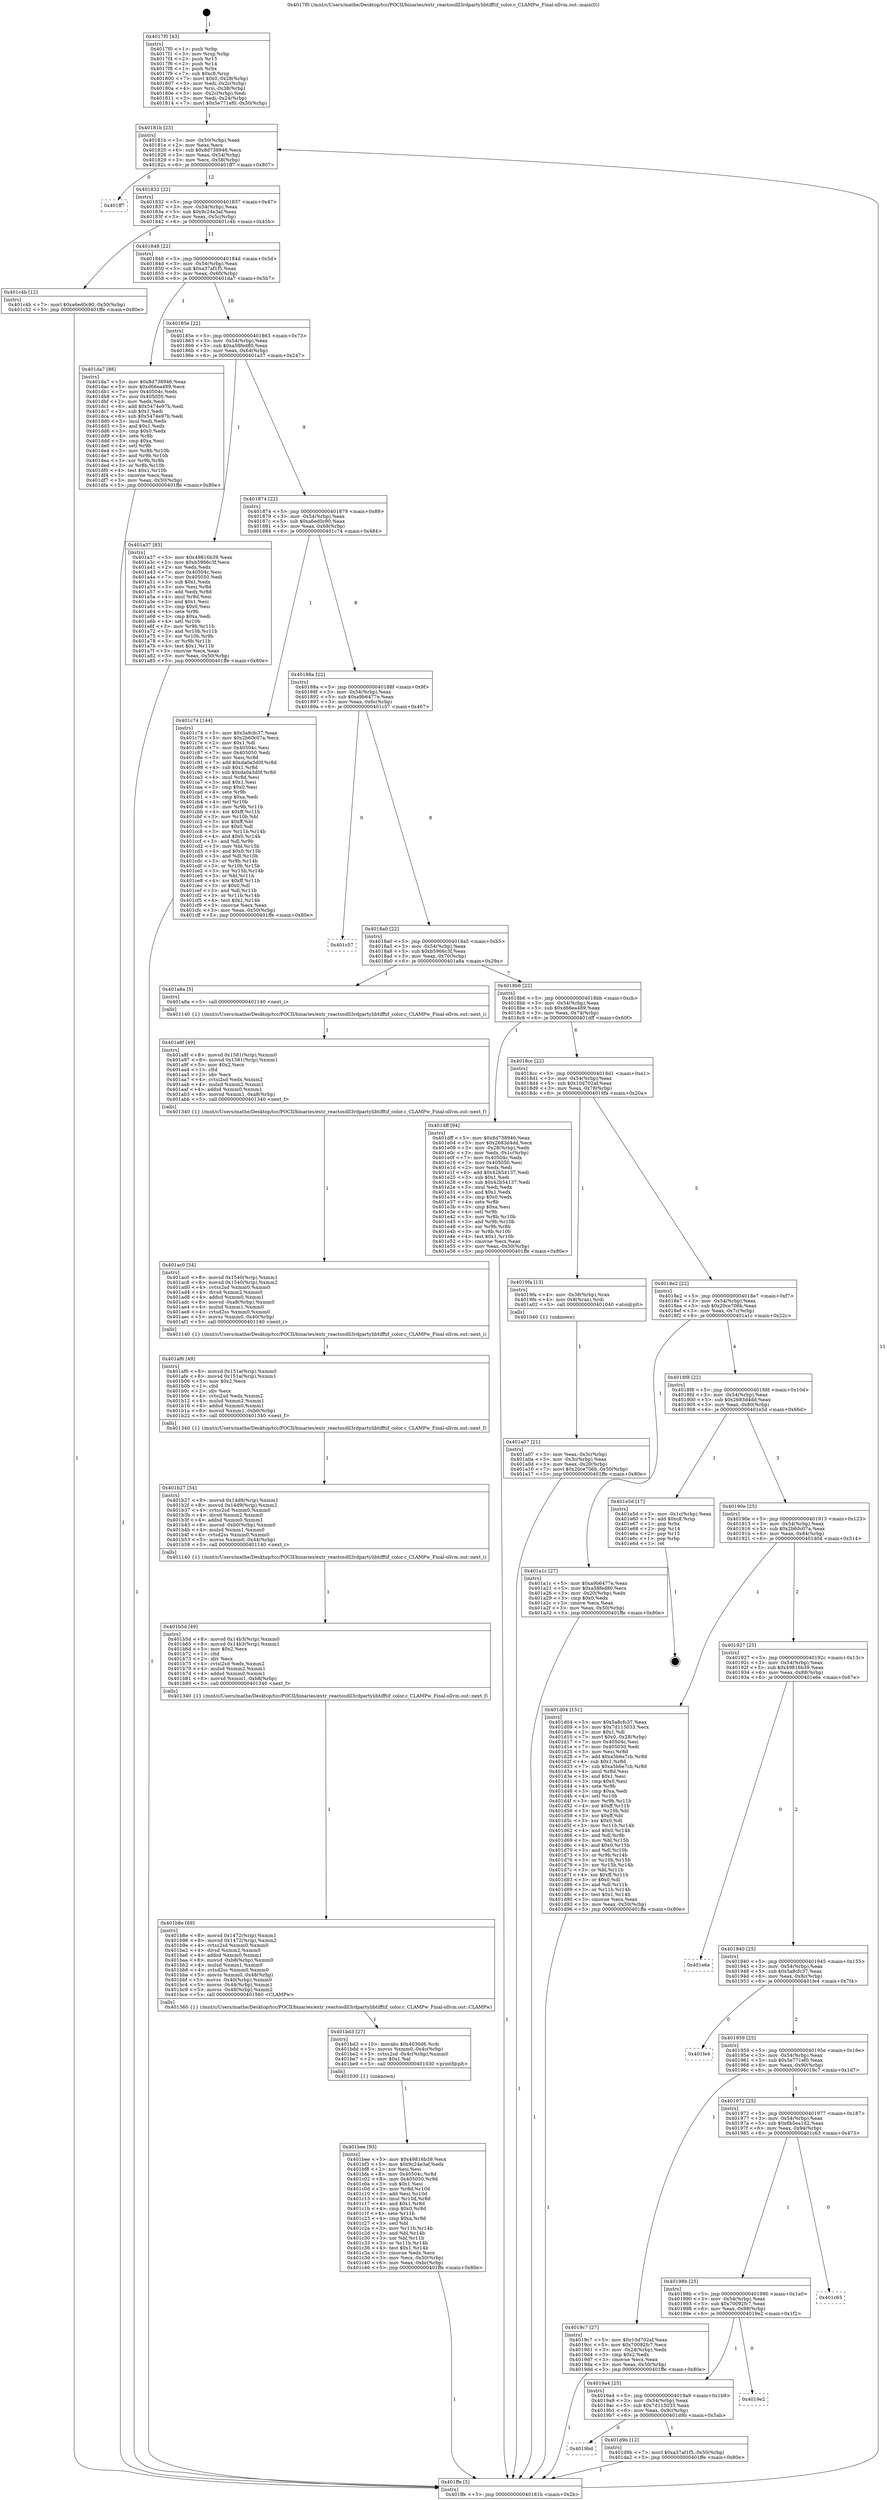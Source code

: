 digraph "0x4017f0" {
  label = "0x4017f0 (/mnt/c/Users/mathe/Desktop/tcc/POCII/binaries/extr_reactosdll3rdpartylibtifftif_color.c_CLAMPw_Final-ollvm.out::main(0))"
  labelloc = "t"
  node[shape=record]

  Entry [label="",width=0.3,height=0.3,shape=circle,fillcolor=black,style=filled]
  "0x40181b" [label="{
     0x40181b [23]\l
     | [instrs]\l
     &nbsp;&nbsp;0x40181b \<+3\>: mov -0x50(%rbp),%eax\l
     &nbsp;&nbsp;0x40181e \<+2\>: mov %eax,%ecx\l
     &nbsp;&nbsp;0x401820 \<+6\>: sub $0x8d738946,%ecx\l
     &nbsp;&nbsp;0x401826 \<+3\>: mov %eax,-0x54(%rbp)\l
     &nbsp;&nbsp;0x401829 \<+3\>: mov %ecx,-0x58(%rbp)\l
     &nbsp;&nbsp;0x40182c \<+6\>: je 0000000000401ff7 \<main+0x807\>\l
  }"]
  "0x401ff7" [label="{
     0x401ff7\l
  }", style=dashed]
  "0x401832" [label="{
     0x401832 [22]\l
     | [instrs]\l
     &nbsp;&nbsp;0x401832 \<+5\>: jmp 0000000000401837 \<main+0x47\>\l
     &nbsp;&nbsp;0x401837 \<+3\>: mov -0x54(%rbp),%eax\l
     &nbsp;&nbsp;0x40183a \<+5\>: sub $0x9c24e3af,%eax\l
     &nbsp;&nbsp;0x40183f \<+3\>: mov %eax,-0x5c(%rbp)\l
     &nbsp;&nbsp;0x401842 \<+6\>: je 0000000000401c4b \<main+0x45b\>\l
  }"]
  Exit [label="",width=0.3,height=0.3,shape=circle,fillcolor=black,style=filled,peripheries=2]
  "0x401c4b" [label="{
     0x401c4b [12]\l
     | [instrs]\l
     &nbsp;&nbsp;0x401c4b \<+7\>: movl $0xa6ed0c90,-0x50(%rbp)\l
     &nbsp;&nbsp;0x401c52 \<+5\>: jmp 0000000000401ffe \<main+0x80e\>\l
  }"]
  "0x401848" [label="{
     0x401848 [22]\l
     | [instrs]\l
     &nbsp;&nbsp;0x401848 \<+5\>: jmp 000000000040184d \<main+0x5d\>\l
     &nbsp;&nbsp;0x40184d \<+3\>: mov -0x54(%rbp),%eax\l
     &nbsp;&nbsp;0x401850 \<+5\>: sub $0xa37af1f5,%eax\l
     &nbsp;&nbsp;0x401855 \<+3\>: mov %eax,-0x60(%rbp)\l
     &nbsp;&nbsp;0x401858 \<+6\>: je 0000000000401da7 \<main+0x5b7\>\l
  }"]
  "0x4019bd" [label="{
     0x4019bd\l
  }", style=dashed]
  "0x401da7" [label="{
     0x401da7 [88]\l
     | [instrs]\l
     &nbsp;&nbsp;0x401da7 \<+5\>: mov $0x8d738946,%eax\l
     &nbsp;&nbsp;0x401dac \<+5\>: mov $0xd66ea489,%ecx\l
     &nbsp;&nbsp;0x401db1 \<+7\>: mov 0x40504c,%edx\l
     &nbsp;&nbsp;0x401db8 \<+7\>: mov 0x405050,%esi\l
     &nbsp;&nbsp;0x401dbf \<+2\>: mov %edx,%edi\l
     &nbsp;&nbsp;0x401dc1 \<+6\>: add $0x5474e97b,%edi\l
     &nbsp;&nbsp;0x401dc7 \<+3\>: sub $0x1,%edi\l
     &nbsp;&nbsp;0x401dca \<+6\>: sub $0x5474e97b,%edi\l
     &nbsp;&nbsp;0x401dd0 \<+3\>: imul %edi,%edx\l
     &nbsp;&nbsp;0x401dd3 \<+3\>: and $0x1,%edx\l
     &nbsp;&nbsp;0x401dd6 \<+3\>: cmp $0x0,%edx\l
     &nbsp;&nbsp;0x401dd9 \<+4\>: sete %r8b\l
     &nbsp;&nbsp;0x401ddd \<+3\>: cmp $0xa,%esi\l
     &nbsp;&nbsp;0x401de0 \<+4\>: setl %r9b\l
     &nbsp;&nbsp;0x401de4 \<+3\>: mov %r8b,%r10b\l
     &nbsp;&nbsp;0x401de7 \<+3\>: and %r9b,%r10b\l
     &nbsp;&nbsp;0x401dea \<+3\>: xor %r9b,%r8b\l
     &nbsp;&nbsp;0x401ded \<+3\>: or %r8b,%r10b\l
     &nbsp;&nbsp;0x401df0 \<+4\>: test $0x1,%r10b\l
     &nbsp;&nbsp;0x401df4 \<+3\>: cmovne %ecx,%eax\l
     &nbsp;&nbsp;0x401df7 \<+3\>: mov %eax,-0x50(%rbp)\l
     &nbsp;&nbsp;0x401dfa \<+5\>: jmp 0000000000401ffe \<main+0x80e\>\l
  }"]
  "0x40185e" [label="{
     0x40185e [22]\l
     | [instrs]\l
     &nbsp;&nbsp;0x40185e \<+5\>: jmp 0000000000401863 \<main+0x73\>\l
     &nbsp;&nbsp;0x401863 \<+3\>: mov -0x54(%rbp),%eax\l
     &nbsp;&nbsp;0x401866 \<+5\>: sub $0xa58fed80,%eax\l
     &nbsp;&nbsp;0x40186b \<+3\>: mov %eax,-0x64(%rbp)\l
     &nbsp;&nbsp;0x40186e \<+6\>: je 0000000000401a37 \<main+0x247\>\l
  }"]
  "0x401d9b" [label="{
     0x401d9b [12]\l
     | [instrs]\l
     &nbsp;&nbsp;0x401d9b \<+7\>: movl $0xa37af1f5,-0x50(%rbp)\l
     &nbsp;&nbsp;0x401da2 \<+5\>: jmp 0000000000401ffe \<main+0x80e\>\l
  }"]
  "0x401a37" [label="{
     0x401a37 [83]\l
     | [instrs]\l
     &nbsp;&nbsp;0x401a37 \<+5\>: mov $0x49816b39,%eax\l
     &nbsp;&nbsp;0x401a3c \<+5\>: mov $0xb5966c3f,%ecx\l
     &nbsp;&nbsp;0x401a41 \<+2\>: xor %edx,%edx\l
     &nbsp;&nbsp;0x401a43 \<+7\>: mov 0x40504c,%esi\l
     &nbsp;&nbsp;0x401a4a \<+7\>: mov 0x405050,%edi\l
     &nbsp;&nbsp;0x401a51 \<+3\>: sub $0x1,%edx\l
     &nbsp;&nbsp;0x401a54 \<+3\>: mov %esi,%r8d\l
     &nbsp;&nbsp;0x401a57 \<+3\>: add %edx,%r8d\l
     &nbsp;&nbsp;0x401a5a \<+4\>: imul %r8d,%esi\l
     &nbsp;&nbsp;0x401a5e \<+3\>: and $0x1,%esi\l
     &nbsp;&nbsp;0x401a61 \<+3\>: cmp $0x0,%esi\l
     &nbsp;&nbsp;0x401a64 \<+4\>: sete %r9b\l
     &nbsp;&nbsp;0x401a68 \<+3\>: cmp $0xa,%edi\l
     &nbsp;&nbsp;0x401a6b \<+4\>: setl %r10b\l
     &nbsp;&nbsp;0x401a6f \<+3\>: mov %r9b,%r11b\l
     &nbsp;&nbsp;0x401a72 \<+3\>: and %r10b,%r11b\l
     &nbsp;&nbsp;0x401a75 \<+3\>: xor %r10b,%r9b\l
     &nbsp;&nbsp;0x401a78 \<+3\>: or %r9b,%r11b\l
     &nbsp;&nbsp;0x401a7b \<+4\>: test $0x1,%r11b\l
     &nbsp;&nbsp;0x401a7f \<+3\>: cmovne %ecx,%eax\l
     &nbsp;&nbsp;0x401a82 \<+3\>: mov %eax,-0x50(%rbp)\l
     &nbsp;&nbsp;0x401a85 \<+5\>: jmp 0000000000401ffe \<main+0x80e\>\l
  }"]
  "0x401874" [label="{
     0x401874 [22]\l
     | [instrs]\l
     &nbsp;&nbsp;0x401874 \<+5\>: jmp 0000000000401879 \<main+0x89\>\l
     &nbsp;&nbsp;0x401879 \<+3\>: mov -0x54(%rbp),%eax\l
     &nbsp;&nbsp;0x40187c \<+5\>: sub $0xa6ed0c90,%eax\l
     &nbsp;&nbsp;0x401881 \<+3\>: mov %eax,-0x68(%rbp)\l
     &nbsp;&nbsp;0x401884 \<+6\>: je 0000000000401c74 \<main+0x484\>\l
  }"]
  "0x4019a4" [label="{
     0x4019a4 [25]\l
     | [instrs]\l
     &nbsp;&nbsp;0x4019a4 \<+5\>: jmp 00000000004019a9 \<main+0x1b9\>\l
     &nbsp;&nbsp;0x4019a9 \<+3\>: mov -0x54(%rbp),%eax\l
     &nbsp;&nbsp;0x4019ac \<+5\>: sub $0x7d115033,%eax\l
     &nbsp;&nbsp;0x4019b1 \<+6\>: mov %eax,-0x9c(%rbp)\l
     &nbsp;&nbsp;0x4019b7 \<+6\>: je 0000000000401d9b \<main+0x5ab\>\l
  }"]
  "0x401c74" [label="{
     0x401c74 [144]\l
     | [instrs]\l
     &nbsp;&nbsp;0x401c74 \<+5\>: mov $0x5a8cfc37,%eax\l
     &nbsp;&nbsp;0x401c79 \<+5\>: mov $0x2b60c07a,%ecx\l
     &nbsp;&nbsp;0x401c7e \<+2\>: mov $0x1,%dl\l
     &nbsp;&nbsp;0x401c80 \<+7\>: mov 0x40504c,%esi\l
     &nbsp;&nbsp;0x401c87 \<+7\>: mov 0x405050,%edi\l
     &nbsp;&nbsp;0x401c8e \<+3\>: mov %esi,%r8d\l
     &nbsp;&nbsp;0x401c91 \<+7\>: add $0xda0a3d0f,%r8d\l
     &nbsp;&nbsp;0x401c98 \<+4\>: sub $0x1,%r8d\l
     &nbsp;&nbsp;0x401c9c \<+7\>: sub $0xda0a3d0f,%r8d\l
     &nbsp;&nbsp;0x401ca3 \<+4\>: imul %r8d,%esi\l
     &nbsp;&nbsp;0x401ca7 \<+3\>: and $0x1,%esi\l
     &nbsp;&nbsp;0x401caa \<+3\>: cmp $0x0,%esi\l
     &nbsp;&nbsp;0x401cad \<+4\>: sete %r9b\l
     &nbsp;&nbsp;0x401cb1 \<+3\>: cmp $0xa,%edi\l
     &nbsp;&nbsp;0x401cb4 \<+4\>: setl %r10b\l
     &nbsp;&nbsp;0x401cb8 \<+3\>: mov %r9b,%r11b\l
     &nbsp;&nbsp;0x401cbb \<+4\>: xor $0xff,%r11b\l
     &nbsp;&nbsp;0x401cbf \<+3\>: mov %r10b,%bl\l
     &nbsp;&nbsp;0x401cc2 \<+3\>: xor $0xff,%bl\l
     &nbsp;&nbsp;0x401cc5 \<+3\>: xor $0x0,%dl\l
     &nbsp;&nbsp;0x401cc8 \<+3\>: mov %r11b,%r14b\l
     &nbsp;&nbsp;0x401ccb \<+4\>: and $0x0,%r14b\l
     &nbsp;&nbsp;0x401ccf \<+3\>: and %dl,%r9b\l
     &nbsp;&nbsp;0x401cd2 \<+3\>: mov %bl,%r15b\l
     &nbsp;&nbsp;0x401cd5 \<+4\>: and $0x0,%r15b\l
     &nbsp;&nbsp;0x401cd9 \<+3\>: and %dl,%r10b\l
     &nbsp;&nbsp;0x401cdc \<+3\>: or %r9b,%r14b\l
     &nbsp;&nbsp;0x401cdf \<+3\>: or %r10b,%r15b\l
     &nbsp;&nbsp;0x401ce2 \<+3\>: xor %r15b,%r14b\l
     &nbsp;&nbsp;0x401ce5 \<+3\>: or %bl,%r11b\l
     &nbsp;&nbsp;0x401ce8 \<+4\>: xor $0xff,%r11b\l
     &nbsp;&nbsp;0x401cec \<+3\>: or $0x0,%dl\l
     &nbsp;&nbsp;0x401cef \<+3\>: and %dl,%r11b\l
     &nbsp;&nbsp;0x401cf2 \<+3\>: or %r11b,%r14b\l
     &nbsp;&nbsp;0x401cf5 \<+4\>: test $0x1,%r14b\l
     &nbsp;&nbsp;0x401cf9 \<+3\>: cmovne %ecx,%eax\l
     &nbsp;&nbsp;0x401cfc \<+3\>: mov %eax,-0x50(%rbp)\l
     &nbsp;&nbsp;0x401cff \<+5\>: jmp 0000000000401ffe \<main+0x80e\>\l
  }"]
  "0x40188a" [label="{
     0x40188a [22]\l
     | [instrs]\l
     &nbsp;&nbsp;0x40188a \<+5\>: jmp 000000000040188f \<main+0x9f\>\l
     &nbsp;&nbsp;0x40188f \<+3\>: mov -0x54(%rbp),%eax\l
     &nbsp;&nbsp;0x401892 \<+5\>: sub $0xa9b6477e,%eax\l
     &nbsp;&nbsp;0x401897 \<+3\>: mov %eax,-0x6c(%rbp)\l
     &nbsp;&nbsp;0x40189a \<+6\>: je 0000000000401c57 \<main+0x467\>\l
  }"]
  "0x4019e2" [label="{
     0x4019e2\l
  }", style=dashed]
  "0x401c57" [label="{
     0x401c57\l
  }", style=dashed]
  "0x4018a0" [label="{
     0x4018a0 [22]\l
     | [instrs]\l
     &nbsp;&nbsp;0x4018a0 \<+5\>: jmp 00000000004018a5 \<main+0xb5\>\l
     &nbsp;&nbsp;0x4018a5 \<+3\>: mov -0x54(%rbp),%eax\l
     &nbsp;&nbsp;0x4018a8 \<+5\>: sub $0xb5966c3f,%eax\l
     &nbsp;&nbsp;0x4018ad \<+3\>: mov %eax,-0x70(%rbp)\l
     &nbsp;&nbsp;0x4018b0 \<+6\>: je 0000000000401a8a \<main+0x29a\>\l
  }"]
  "0x40198b" [label="{
     0x40198b [25]\l
     | [instrs]\l
     &nbsp;&nbsp;0x40198b \<+5\>: jmp 0000000000401990 \<main+0x1a0\>\l
     &nbsp;&nbsp;0x401990 \<+3\>: mov -0x54(%rbp),%eax\l
     &nbsp;&nbsp;0x401993 \<+5\>: sub $0x70092fc7,%eax\l
     &nbsp;&nbsp;0x401998 \<+6\>: mov %eax,-0x98(%rbp)\l
     &nbsp;&nbsp;0x40199e \<+6\>: je 00000000004019e2 \<main+0x1f2\>\l
  }"]
  "0x401a8a" [label="{
     0x401a8a [5]\l
     | [instrs]\l
     &nbsp;&nbsp;0x401a8a \<+5\>: call 0000000000401140 \<next_i\>\l
     | [calls]\l
     &nbsp;&nbsp;0x401140 \{1\} (/mnt/c/Users/mathe/Desktop/tcc/POCII/binaries/extr_reactosdll3rdpartylibtifftif_color.c_CLAMPw_Final-ollvm.out::next_i)\l
  }"]
  "0x4018b6" [label="{
     0x4018b6 [22]\l
     | [instrs]\l
     &nbsp;&nbsp;0x4018b6 \<+5\>: jmp 00000000004018bb \<main+0xcb\>\l
     &nbsp;&nbsp;0x4018bb \<+3\>: mov -0x54(%rbp),%eax\l
     &nbsp;&nbsp;0x4018be \<+5\>: sub $0xd66ea489,%eax\l
     &nbsp;&nbsp;0x4018c3 \<+3\>: mov %eax,-0x74(%rbp)\l
     &nbsp;&nbsp;0x4018c6 \<+6\>: je 0000000000401dff \<main+0x60f\>\l
  }"]
  "0x401c63" [label="{
     0x401c63\l
  }", style=dashed]
  "0x401dff" [label="{
     0x401dff [94]\l
     | [instrs]\l
     &nbsp;&nbsp;0x401dff \<+5\>: mov $0x8d738946,%eax\l
     &nbsp;&nbsp;0x401e04 \<+5\>: mov $0x2683d4dd,%ecx\l
     &nbsp;&nbsp;0x401e09 \<+3\>: mov -0x28(%rbp),%edx\l
     &nbsp;&nbsp;0x401e0c \<+3\>: mov %edx,-0x1c(%rbp)\l
     &nbsp;&nbsp;0x401e0f \<+7\>: mov 0x40504c,%edx\l
     &nbsp;&nbsp;0x401e16 \<+7\>: mov 0x405050,%esi\l
     &nbsp;&nbsp;0x401e1d \<+2\>: mov %edx,%edi\l
     &nbsp;&nbsp;0x401e1f \<+6\>: add $0x42b54137,%edi\l
     &nbsp;&nbsp;0x401e25 \<+3\>: sub $0x1,%edi\l
     &nbsp;&nbsp;0x401e28 \<+6\>: sub $0x42b54137,%edi\l
     &nbsp;&nbsp;0x401e2e \<+3\>: imul %edi,%edx\l
     &nbsp;&nbsp;0x401e31 \<+3\>: and $0x1,%edx\l
     &nbsp;&nbsp;0x401e34 \<+3\>: cmp $0x0,%edx\l
     &nbsp;&nbsp;0x401e37 \<+4\>: sete %r8b\l
     &nbsp;&nbsp;0x401e3b \<+3\>: cmp $0xa,%esi\l
     &nbsp;&nbsp;0x401e3e \<+4\>: setl %r9b\l
     &nbsp;&nbsp;0x401e42 \<+3\>: mov %r8b,%r10b\l
     &nbsp;&nbsp;0x401e45 \<+3\>: and %r9b,%r10b\l
     &nbsp;&nbsp;0x401e48 \<+3\>: xor %r9b,%r8b\l
     &nbsp;&nbsp;0x401e4b \<+3\>: or %r8b,%r10b\l
     &nbsp;&nbsp;0x401e4e \<+4\>: test $0x1,%r10b\l
     &nbsp;&nbsp;0x401e52 \<+3\>: cmovne %ecx,%eax\l
     &nbsp;&nbsp;0x401e55 \<+3\>: mov %eax,-0x50(%rbp)\l
     &nbsp;&nbsp;0x401e58 \<+5\>: jmp 0000000000401ffe \<main+0x80e\>\l
  }"]
  "0x4018cc" [label="{
     0x4018cc [22]\l
     | [instrs]\l
     &nbsp;&nbsp;0x4018cc \<+5\>: jmp 00000000004018d1 \<main+0xe1\>\l
     &nbsp;&nbsp;0x4018d1 \<+3\>: mov -0x54(%rbp),%eax\l
     &nbsp;&nbsp;0x4018d4 \<+5\>: sub $0x10d702af,%eax\l
     &nbsp;&nbsp;0x4018d9 \<+3\>: mov %eax,-0x78(%rbp)\l
     &nbsp;&nbsp;0x4018dc \<+6\>: je 00000000004019fa \<main+0x20a\>\l
  }"]
  "0x401bee" [label="{
     0x401bee [93]\l
     | [instrs]\l
     &nbsp;&nbsp;0x401bee \<+5\>: mov $0x49816b39,%ecx\l
     &nbsp;&nbsp;0x401bf3 \<+5\>: mov $0x9c24e3af,%edx\l
     &nbsp;&nbsp;0x401bf8 \<+2\>: xor %esi,%esi\l
     &nbsp;&nbsp;0x401bfa \<+8\>: mov 0x40504c,%r8d\l
     &nbsp;&nbsp;0x401c02 \<+8\>: mov 0x405050,%r9d\l
     &nbsp;&nbsp;0x401c0a \<+3\>: sub $0x1,%esi\l
     &nbsp;&nbsp;0x401c0d \<+3\>: mov %r8d,%r10d\l
     &nbsp;&nbsp;0x401c10 \<+3\>: add %esi,%r10d\l
     &nbsp;&nbsp;0x401c13 \<+4\>: imul %r10d,%r8d\l
     &nbsp;&nbsp;0x401c17 \<+4\>: and $0x1,%r8d\l
     &nbsp;&nbsp;0x401c1b \<+4\>: cmp $0x0,%r8d\l
     &nbsp;&nbsp;0x401c1f \<+4\>: sete %r11b\l
     &nbsp;&nbsp;0x401c23 \<+4\>: cmp $0xa,%r9d\l
     &nbsp;&nbsp;0x401c27 \<+3\>: setl %bl\l
     &nbsp;&nbsp;0x401c2a \<+3\>: mov %r11b,%r14b\l
     &nbsp;&nbsp;0x401c2d \<+3\>: and %bl,%r14b\l
     &nbsp;&nbsp;0x401c30 \<+3\>: xor %bl,%r11b\l
     &nbsp;&nbsp;0x401c33 \<+3\>: or %r11b,%r14b\l
     &nbsp;&nbsp;0x401c36 \<+4\>: test $0x1,%r14b\l
     &nbsp;&nbsp;0x401c3a \<+3\>: cmovne %edx,%ecx\l
     &nbsp;&nbsp;0x401c3d \<+3\>: mov %ecx,-0x50(%rbp)\l
     &nbsp;&nbsp;0x401c40 \<+6\>: mov %eax,-0xbc(%rbp)\l
     &nbsp;&nbsp;0x401c46 \<+5\>: jmp 0000000000401ffe \<main+0x80e\>\l
  }"]
  "0x4019fa" [label="{
     0x4019fa [13]\l
     | [instrs]\l
     &nbsp;&nbsp;0x4019fa \<+4\>: mov -0x38(%rbp),%rax\l
     &nbsp;&nbsp;0x4019fe \<+4\>: mov 0x8(%rax),%rdi\l
     &nbsp;&nbsp;0x401a02 \<+5\>: call 0000000000401040 \<atoi@plt\>\l
     | [calls]\l
     &nbsp;&nbsp;0x401040 \{1\} (unknown)\l
  }"]
  "0x4018e2" [label="{
     0x4018e2 [22]\l
     | [instrs]\l
     &nbsp;&nbsp;0x4018e2 \<+5\>: jmp 00000000004018e7 \<main+0xf7\>\l
     &nbsp;&nbsp;0x4018e7 \<+3\>: mov -0x54(%rbp),%eax\l
     &nbsp;&nbsp;0x4018ea \<+5\>: sub $0x20ce706b,%eax\l
     &nbsp;&nbsp;0x4018ef \<+3\>: mov %eax,-0x7c(%rbp)\l
     &nbsp;&nbsp;0x4018f2 \<+6\>: je 0000000000401a1c \<main+0x22c\>\l
  }"]
  "0x401bd3" [label="{
     0x401bd3 [27]\l
     | [instrs]\l
     &nbsp;&nbsp;0x401bd3 \<+10\>: movabs $0x4030d6,%rdi\l
     &nbsp;&nbsp;0x401bdd \<+5\>: movss %xmm0,-0x4c(%rbp)\l
     &nbsp;&nbsp;0x401be2 \<+5\>: cvtss2sd -0x4c(%rbp),%xmm0\l
     &nbsp;&nbsp;0x401be7 \<+2\>: mov $0x1,%al\l
     &nbsp;&nbsp;0x401be9 \<+5\>: call 0000000000401030 \<printf@plt\>\l
     | [calls]\l
     &nbsp;&nbsp;0x401030 \{1\} (unknown)\l
  }"]
  "0x401a1c" [label="{
     0x401a1c [27]\l
     | [instrs]\l
     &nbsp;&nbsp;0x401a1c \<+5\>: mov $0xa9b6477e,%eax\l
     &nbsp;&nbsp;0x401a21 \<+5\>: mov $0xa58fed80,%ecx\l
     &nbsp;&nbsp;0x401a26 \<+3\>: mov -0x20(%rbp),%edx\l
     &nbsp;&nbsp;0x401a29 \<+3\>: cmp $0x0,%edx\l
     &nbsp;&nbsp;0x401a2c \<+3\>: cmove %ecx,%eax\l
     &nbsp;&nbsp;0x401a2f \<+3\>: mov %eax,-0x50(%rbp)\l
     &nbsp;&nbsp;0x401a32 \<+5\>: jmp 0000000000401ffe \<main+0x80e\>\l
  }"]
  "0x4018f8" [label="{
     0x4018f8 [22]\l
     | [instrs]\l
     &nbsp;&nbsp;0x4018f8 \<+5\>: jmp 00000000004018fd \<main+0x10d\>\l
     &nbsp;&nbsp;0x4018fd \<+3\>: mov -0x54(%rbp),%eax\l
     &nbsp;&nbsp;0x401900 \<+5\>: sub $0x2683d4dd,%eax\l
     &nbsp;&nbsp;0x401905 \<+3\>: mov %eax,-0x80(%rbp)\l
     &nbsp;&nbsp;0x401908 \<+6\>: je 0000000000401e5d \<main+0x66d\>\l
  }"]
  "0x401b8e" [label="{
     0x401b8e [69]\l
     | [instrs]\l
     &nbsp;&nbsp;0x401b8e \<+8\>: movsd 0x1472(%rip),%xmm1\l
     &nbsp;&nbsp;0x401b96 \<+8\>: movsd 0x1472(%rip),%xmm2\l
     &nbsp;&nbsp;0x401b9e \<+4\>: cvtss2sd %xmm0,%xmm0\l
     &nbsp;&nbsp;0x401ba2 \<+4\>: divsd %xmm2,%xmm0\l
     &nbsp;&nbsp;0x401ba6 \<+4\>: addsd %xmm0,%xmm1\l
     &nbsp;&nbsp;0x401baa \<+8\>: movsd -0xb8(%rbp),%xmm0\l
     &nbsp;&nbsp;0x401bb2 \<+4\>: mulsd %xmm1,%xmm0\l
     &nbsp;&nbsp;0x401bb6 \<+4\>: cvtsd2ss %xmm0,%xmm0\l
     &nbsp;&nbsp;0x401bba \<+5\>: movss %xmm0,-0x48(%rbp)\l
     &nbsp;&nbsp;0x401bbf \<+5\>: movss -0x40(%rbp),%xmm0\l
     &nbsp;&nbsp;0x401bc4 \<+5\>: movss -0x44(%rbp),%xmm1\l
     &nbsp;&nbsp;0x401bc9 \<+5\>: movss -0x48(%rbp),%xmm2\l
     &nbsp;&nbsp;0x401bce \<+5\>: call 0000000000401560 \<CLAMPw\>\l
     | [calls]\l
     &nbsp;&nbsp;0x401560 \{1\} (/mnt/c/Users/mathe/Desktop/tcc/POCII/binaries/extr_reactosdll3rdpartylibtifftif_color.c_CLAMPw_Final-ollvm.out::CLAMPw)\l
  }"]
  "0x401e5d" [label="{
     0x401e5d [17]\l
     | [instrs]\l
     &nbsp;&nbsp;0x401e5d \<+3\>: mov -0x1c(%rbp),%eax\l
     &nbsp;&nbsp;0x401e60 \<+7\>: add $0xc8,%rsp\l
     &nbsp;&nbsp;0x401e67 \<+1\>: pop %rbx\l
     &nbsp;&nbsp;0x401e68 \<+2\>: pop %r14\l
     &nbsp;&nbsp;0x401e6a \<+2\>: pop %r15\l
     &nbsp;&nbsp;0x401e6c \<+1\>: pop %rbp\l
     &nbsp;&nbsp;0x401e6d \<+1\>: ret\l
  }"]
  "0x40190e" [label="{
     0x40190e [25]\l
     | [instrs]\l
     &nbsp;&nbsp;0x40190e \<+5\>: jmp 0000000000401913 \<main+0x123\>\l
     &nbsp;&nbsp;0x401913 \<+3\>: mov -0x54(%rbp),%eax\l
     &nbsp;&nbsp;0x401916 \<+5\>: sub $0x2b60c07a,%eax\l
     &nbsp;&nbsp;0x40191b \<+6\>: mov %eax,-0x84(%rbp)\l
     &nbsp;&nbsp;0x401921 \<+6\>: je 0000000000401d04 \<main+0x514\>\l
  }"]
  "0x401b5d" [label="{
     0x401b5d [49]\l
     | [instrs]\l
     &nbsp;&nbsp;0x401b5d \<+8\>: movsd 0x14b3(%rip),%xmm0\l
     &nbsp;&nbsp;0x401b65 \<+8\>: movsd 0x14b3(%rip),%xmm1\l
     &nbsp;&nbsp;0x401b6d \<+5\>: mov $0x2,%ecx\l
     &nbsp;&nbsp;0x401b72 \<+1\>: cltd\l
     &nbsp;&nbsp;0x401b73 \<+2\>: idiv %ecx\l
     &nbsp;&nbsp;0x401b75 \<+4\>: cvtsi2sd %edx,%xmm2\l
     &nbsp;&nbsp;0x401b79 \<+4\>: mulsd %xmm2,%xmm1\l
     &nbsp;&nbsp;0x401b7d \<+4\>: addsd %xmm0,%xmm1\l
     &nbsp;&nbsp;0x401b81 \<+8\>: movsd %xmm1,-0xb8(%rbp)\l
     &nbsp;&nbsp;0x401b89 \<+5\>: call 0000000000401340 \<next_f\>\l
     | [calls]\l
     &nbsp;&nbsp;0x401340 \{1\} (/mnt/c/Users/mathe/Desktop/tcc/POCII/binaries/extr_reactosdll3rdpartylibtifftif_color.c_CLAMPw_Final-ollvm.out::next_f)\l
  }"]
  "0x401d04" [label="{
     0x401d04 [151]\l
     | [instrs]\l
     &nbsp;&nbsp;0x401d04 \<+5\>: mov $0x5a8cfc37,%eax\l
     &nbsp;&nbsp;0x401d09 \<+5\>: mov $0x7d115033,%ecx\l
     &nbsp;&nbsp;0x401d0e \<+2\>: mov $0x1,%dl\l
     &nbsp;&nbsp;0x401d10 \<+7\>: movl $0x0,-0x28(%rbp)\l
     &nbsp;&nbsp;0x401d17 \<+7\>: mov 0x40504c,%esi\l
     &nbsp;&nbsp;0x401d1e \<+7\>: mov 0x405050,%edi\l
     &nbsp;&nbsp;0x401d25 \<+3\>: mov %esi,%r8d\l
     &nbsp;&nbsp;0x401d28 \<+7\>: add $0xa5b6e7cb,%r8d\l
     &nbsp;&nbsp;0x401d2f \<+4\>: sub $0x1,%r8d\l
     &nbsp;&nbsp;0x401d33 \<+7\>: sub $0xa5b6e7cb,%r8d\l
     &nbsp;&nbsp;0x401d3a \<+4\>: imul %r8d,%esi\l
     &nbsp;&nbsp;0x401d3e \<+3\>: and $0x1,%esi\l
     &nbsp;&nbsp;0x401d41 \<+3\>: cmp $0x0,%esi\l
     &nbsp;&nbsp;0x401d44 \<+4\>: sete %r9b\l
     &nbsp;&nbsp;0x401d48 \<+3\>: cmp $0xa,%edi\l
     &nbsp;&nbsp;0x401d4b \<+4\>: setl %r10b\l
     &nbsp;&nbsp;0x401d4f \<+3\>: mov %r9b,%r11b\l
     &nbsp;&nbsp;0x401d52 \<+4\>: xor $0xff,%r11b\l
     &nbsp;&nbsp;0x401d56 \<+3\>: mov %r10b,%bl\l
     &nbsp;&nbsp;0x401d59 \<+3\>: xor $0xff,%bl\l
     &nbsp;&nbsp;0x401d5c \<+3\>: xor $0x0,%dl\l
     &nbsp;&nbsp;0x401d5f \<+3\>: mov %r11b,%r14b\l
     &nbsp;&nbsp;0x401d62 \<+4\>: and $0x0,%r14b\l
     &nbsp;&nbsp;0x401d66 \<+3\>: and %dl,%r9b\l
     &nbsp;&nbsp;0x401d69 \<+3\>: mov %bl,%r15b\l
     &nbsp;&nbsp;0x401d6c \<+4\>: and $0x0,%r15b\l
     &nbsp;&nbsp;0x401d70 \<+3\>: and %dl,%r10b\l
     &nbsp;&nbsp;0x401d73 \<+3\>: or %r9b,%r14b\l
     &nbsp;&nbsp;0x401d76 \<+3\>: or %r10b,%r15b\l
     &nbsp;&nbsp;0x401d79 \<+3\>: xor %r15b,%r14b\l
     &nbsp;&nbsp;0x401d7c \<+3\>: or %bl,%r11b\l
     &nbsp;&nbsp;0x401d7f \<+4\>: xor $0xff,%r11b\l
     &nbsp;&nbsp;0x401d83 \<+3\>: or $0x0,%dl\l
     &nbsp;&nbsp;0x401d86 \<+3\>: and %dl,%r11b\l
     &nbsp;&nbsp;0x401d89 \<+3\>: or %r11b,%r14b\l
     &nbsp;&nbsp;0x401d8c \<+4\>: test $0x1,%r14b\l
     &nbsp;&nbsp;0x401d90 \<+3\>: cmovne %ecx,%eax\l
     &nbsp;&nbsp;0x401d93 \<+3\>: mov %eax,-0x50(%rbp)\l
     &nbsp;&nbsp;0x401d96 \<+5\>: jmp 0000000000401ffe \<main+0x80e\>\l
  }"]
  "0x401927" [label="{
     0x401927 [25]\l
     | [instrs]\l
     &nbsp;&nbsp;0x401927 \<+5\>: jmp 000000000040192c \<main+0x13c\>\l
     &nbsp;&nbsp;0x40192c \<+3\>: mov -0x54(%rbp),%eax\l
     &nbsp;&nbsp;0x40192f \<+5\>: sub $0x49816b39,%eax\l
     &nbsp;&nbsp;0x401934 \<+6\>: mov %eax,-0x88(%rbp)\l
     &nbsp;&nbsp;0x40193a \<+6\>: je 0000000000401e6e \<main+0x67e\>\l
  }"]
  "0x401b27" [label="{
     0x401b27 [54]\l
     | [instrs]\l
     &nbsp;&nbsp;0x401b27 \<+8\>: movsd 0x14d9(%rip),%xmm1\l
     &nbsp;&nbsp;0x401b2f \<+8\>: movsd 0x14d9(%rip),%xmm2\l
     &nbsp;&nbsp;0x401b37 \<+4\>: cvtss2sd %xmm0,%xmm0\l
     &nbsp;&nbsp;0x401b3b \<+4\>: divsd %xmm2,%xmm0\l
     &nbsp;&nbsp;0x401b3f \<+4\>: addsd %xmm0,%xmm1\l
     &nbsp;&nbsp;0x401b43 \<+8\>: movsd -0xb0(%rbp),%xmm0\l
     &nbsp;&nbsp;0x401b4b \<+4\>: mulsd %xmm1,%xmm0\l
     &nbsp;&nbsp;0x401b4f \<+4\>: cvtsd2ss %xmm0,%xmm0\l
     &nbsp;&nbsp;0x401b53 \<+5\>: movss %xmm0,-0x44(%rbp)\l
     &nbsp;&nbsp;0x401b58 \<+5\>: call 0000000000401140 \<next_i\>\l
     | [calls]\l
     &nbsp;&nbsp;0x401140 \{1\} (/mnt/c/Users/mathe/Desktop/tcc/POCII/binaries/extr_reactosdll3rdpartylibtifftif_color.c_CLAMPw_Final-ollvm.out::next_i)\l
  }"]
  "0x401e6e" [label="{
     0x401e6e\l
  }", style=dashed]
  "0x401940" [label="{
     0x401940 [25]\l
     | [instrs]\l
     &nbsp;&nbsp;0x401940 \<+5\>: jmp 0000000000401945 \<main+0x155\>\l
     &nbsp;&nbsp;0x401945 \<+3\>: mov -0x54(%rbp),%eax\l
     &nbsp;&nbsp;0x401948 \<+5\>: sub $0x5a8cfc37,%eax\l
     &nbsp;&nbsp;0x40194d \<+6\>: mov %eax,-0x8c(%rbp)\l
     &nbsp;&nbsp;0x401953 \<+6\>: je 0000000000401fe4 \<main+0x7f4\>\l
  }"]
  "0x401af6" [label="{
     0x401af6 [49]\l
     | [instrs]\l
     &nbsp;&nbsp;0x401af6 \<+8\>: movsd 0x151a(%rip),%xmm0\l
     &nbsp;&nbsp;0x401afe \<+8\>: movsd 0x151a(%rip),%xmm1\l
     &nbsp;&nbsp;0x401b06 \<+5\>: mov $0x2,%ecx\l
     &nbsp;&nbsp;0x401b0b \<+1\>: cltd\l
     &nbsp;&nbsp;0x401b0c \<+2\>: idiv %ecx\l
     &nbsp;&nbsp;0x401b0e \<+4\>: cvtsi2sd %edx,%xmm2\l
     &nbsp;&nbsp;0x401b12 \<+4\>: mulsd %xmm2,%xmm1\l
     &nbsp;&nbsp;0x401b16 \<+4\>: addsd %xmm0,%xmm1\l
     &nbsp;&nbsp;0x401b1a \<+8\>: movsd %xmm1,-0xb0(%rbp)\l
     &nbsp;&nbsp;0x401b22 \<+5\>: call 0000000000401340 \<next_f\>\l
     | [calls]\l
     &nbsp;&nbsp;0x401340 \{1\} (/mnt/c/Users/mathe/Desktop/tcc/POCII/binaries/extr_reactosdll3rdpartylibtifftif_color.c_CLAMPw_Final-ollvm.out::next_f)\l
  }"]
  "0x401fe4" [label="{
     0x401fe4\l
  }", style=dashed]
  "0x401959" [label="{
     0x401959 [25]\l
     | [instrs]\l
     &nbsp;&nbsp;0x401959 \<+5\>: jmp 000000000040195e \<main+0x16e\>\l
     &nbsp;&nbsp;0x40195e \<+3\>: mov -0x54(%rbp),%eax\l
     &nbsp;&nbsp;0x401961 \<+5\>: sub $0x5e771ef0,%eax\l
     &nbsp;&nbsp;0x401966 \<+6\>: mov %eax,-0x90(%rbp)\l
     &nbsp;&nbsp;0x40196c \<+6\>: je 00000000004019c7 \<main+0x1d7\>\l
  }"]
  "0x401ac0" [label="{
     0x401ac0 [54]\l
     | [instrs]\l
     &nbsp;&nbsp;0x401ac0 \<+8\>: movsd 0x1540(%rip),%xmm1\l
     &nbsp;&nbsp;0x401ac8 \<+8\>: movsd 0x1540(%rip),%xmm2\l
     &nbsp;&nbsp;0x401ad0 \<+4\>: cvtss2sd %xmm0,%xmm0\l
     &nbsp;&nbsp;0x401ad4 \<+4\>: divsd %xmm2,%xmm0\l
     &nbsp;&nbsp;0x401ad8 \<+4\>: addsd %xmm0,%xmm1\l
     &nbsp;&nbsp;0x401adc \<+8\>: movsd -0xa8(%rbp),%xmm0\l
     &nbsp;&nbsp;0x401ae4 \<+4\>: mulsd %xmm1,%xmm0\l
     &nbsp;&nbsp;0x401ae8 \<+4\>: cvtsd2ss %xmm0,%xmm0\l
     &nbsp;&nbsp;0x401aec \<+5\>: movss %xmm0,-0x40(%rbp)\l
     &nbsp;&nbsp;0x401af1 \<+5\>: call 0000000000401140 \<next_i\>\l
     | [calls]\l
     &nbsp;&nbsp;0x401140 \{1\} (/mnt/c/Users/mathe/Desktop/tcc/POCII/binaries/extr_reactosdll3rdpartylibtifftif_color.c_CLAMPw_Final-ollvm.out::next_i)\l
  }"]
  "0x4019c7" [label="{
     0x4019c7 [27]\l
     | [instrs]\l
     &nbsp;&nbsp;0x4019c7 \<+5\>: mov $0x10d702af,%eax\l
     &nbsp;&nbsp;0x4019cc \<+5\>: mov $0x70092fc7,%ecx\l
     &nbsp;&nbsp;0x4019d1 \<+3\>: mov -0x24(%rbp),%edx\l
     &nbsp;&nbsp;0x4019d4 \<+3\>: cmp $0x2,%edx\l
     &nbsp;&nbsp;0x4019d7 \<+3\>: cmovne %ecx,%eax\l
     &nbsp;&nbsp;0x4019da \<+3\>: mov %eax,-0x50(%rbp)\l
     &nbsp;&nbsp;0x4019dd \<+5\>: jmp 0000000000401ffe \<main+0x80e\>\l
  }"]
  "0x401972" [label="{
     0x401972 [25]\l
     | [instrs]\l
     &nbsp;&nbsp;0x401972 \<+5\>: jmp 0000000000401977 \<main+0x187\>\l
     &nbsp;&nbsp;0x401977 \<+3\>: mov -0x54(%rbp),%eax\l
     &nbsp;&nbsp;0x40197a \<+5\>: sub $0x6b5ea1d2,%eax\l
     &nbsp;&nbsp;0x40197f \<+6\>: mov %eax,-0x94(%rbp)\l
     &nbsp;&nbsp;0x401985 \<+6\>: je 0000000000401c63 \<main+0x473\>\l
  }"]
  "0x401ffe" [label="{
     0x401ffe [5]\l
     | [instrs]\l
     &nbsp;&nbsp;0x401ffe \<+5\>: jmp 000000000040181b \<main+0x2b\>\l
  }"]
  "0x4017f0" [label="{
     0x4017f0 [43]\l
     | [instrs]\l
     &nbsp;&nbsp;0x4017f0 \<+1\>: push %rbp\l
     &nbsp;&nbsp;0x4017f1 \<+3\>: mov %rsp,%rbp\l
     &nbsp;&nbsp;0x4017f4 \<+2\>: push %r15\l
     &nbsp;&nbsp;0x4017f6 \<+2\>: push %r14\l
     &nbsp;&nbsp;0x4017f8 \<+1\>: push %rbx\l
     &nbsp;&nbsp;0x4017f9 \<+7\>: sub $0xc8,%rsp\l
     &nbsp;&nbsp;0x401800 \<+7\>: movl $0x0,-0x28(%rbp)\l
     &nbsp;&nbsp;0x401807 \<+3\>: mov %edi,-0x2c(%rbp)\l
     &nbsp;&nbsp;0x40180a \<+4\>: mov %rsi,-0x38(%rbp)\l
     &nbsp;&nbsp;0x40180e \<+3\>: mov -0x2c(%rbp),%edi\l
     &nbsp;&nbsp;0x401811 \<+3\>: mov %edi,-0x24(%rbp)\l
     &nbsp;&nbsp;0x401814 \<+7\>: movl $0x5e771ef0,-0x50(%rbp)\l
  }"]
  "0x401a07" [label="{
     0x401a07 [21]\l
     | [instrs]\l
     &nbsp;&nbsp;0x401a07 \<+3\>: mov %eax,-0x3c(%rbp)\l
     &nbsp;&nbsp;0x401a0a \<+3\>: mov -0x3c(%rbp),%eax\l
     &nbsp;&nbsp;0x401a0d \<+3\>: mov %eax,-0x20(%rbp)\l
     &nbsp;&nbsp;0x401a10 \<+7\>: movl $0x20ce706b,-0x50(%rbp)\l
     &nbsp;&nbsp;0x401a17 \<+5\>: jmp 0000000000401ffe \<main+0x80e\>\l
  }"]
  "0x401a8f" [label="{
     0x401a8f [49]\l
     | [instrs]\l
     &nbsp;&nbsp;0x401a8f \<+8\>: movsd 0x1581(%rip),%xmm0\l
     &nbsp;&nbsp;0x401a97 \<+8\>: movsd 0x1581(%rip),%xmm1\l
     &nbsp;&nbsp;0x401a9f \<+5\>: mov $0x2,%ecx\l
     &nbsp;&nbsp;0x401aa4 \<+1\>: cltd\l
     &nbsp;&nbsp;0x401aa5 \<+2\>: idiv %ecx\l
     &nbsp;&nbsp;0x401aa7 \<+4\>: cvtsi2sd %edx,%xmm2\l
     &nbsp;&nbsp;0x401aab \<+4\>: mulsd %xmm2,%xmm1\l
     &nbsp;&nbsp;0x401aaf \<+4\>: addsd %xmm0,%xmm1\l
     &nbsp;&nbsp;0x401ab3 \<+8\>: movsd %xmm1,-0xa8(%rbp)\l
     &nbsp;&nbsp;0x401abb \<+5\>: call 0000000000401340 \<next_f\>\l
     | [calls]\l
     &nbsp;&nbsp;0x401340 \{1\} (/mnt/c/Users/mathe/Desktop/tcc/POCII/binaries/extr_reactosdll3rdpartylibtifftif_color.c_CLAMPw_Final-ollvm.out::next_f)\l
  }"]
  Entry -> "0x4017f0" [label=" 1"]
  "0x40181b" -> "0x401ff7" [label=" 0"]
  "0x40181b" -> "0x401832" [label=" 12"]
  "0x401e5d" -> Exit [label=" 1"]
  "0x401832" -> "0x401c4b" [label=" 1"]
  "0x401832" -> "0x401848" [label=" 11"]
  "0x401dff" -> "0x401ffe" [label=" 1"]
  "0x401848" -> "0x401da7" [label=" 1"]
  "0x401848" -> "0x40185e" [label=" 10"]
  "0x401da7" -> "0x401ffe" [label=" 1"]
  "0x40185e" -> "0x401a37" [label=" 1"]
  "0x40185e" -> "0x401874" [label=" 9"]
  "0x401d9b" -> "0x401ffe" [label=" 1"]
  "0x401874" -> "0x401c74" [label=" 1"]
  "0x401874" -> "0x40188a" [label=" 8"]
  "0x4019a4" -> "0x401d9b" [label=" 1"]
  "0x40188a" -> "0x401c57" [label=" 0"]
  "0x40188a" -> "0x4018a0" [label=" 8"]
  "0x4019a4" -> "0x4019bd" [label=" 0"]
  "0x4018a0" -> "0x401a8a" [label=" 1"]
  "0x4018a0" -> "0x4018b6" [label=" 7"]
  "0x40198b" -> "0x4019e2" [label=" 0"]
  "0x4018b6" -> "0x401dff" [label=" 1"]
  "0x4018b6" -> "0x4018cc" [label=" 6"]
  "0x40198b" -> "0x4019a4" [label=" 1"]
  "0x4018cc" -> "0x4019fa" [label=" 1"]
  "0x4018cc" -> "0x4018e2" [label=" 5"]
  "0x401972" -> "0x401c63" [label=" 0"]
  "0x4018e2" -> "0x401a1c" [label=" 1"]
  "0x4018e2" -> "0x4018f8" [label=" 4"]
  "0x401972" -> "0x40198b" [label=" 1"]
  "0x4018f8" -> "0x401e5d" [label=" 1"]
  "0x4018f8" -> "0x40190e" [label=" 3"]
  "0x401d04" -> "0x401ffe" [label=" 1"]
  "0x40190e" -> "0x401d04" [label=" 1"]
  "0x40190e" -> "0x401927" [label=" 2"]
  "0x401c74" -> "0x401ffe" [label=" 1"]
  "0x401927" -> "0x401e6e" [label=" 0"]
  "0x401927" -> "0x401940" [label=" 2"]
  "0x401c4b" -> "0x401ffe" [label=" 1"]
  "0x401940" -> "0x401fe4" [label=" 0"]
  "0x401940" -> "0x401959" [label=" 2"]
  "0x401bee" -> "0x401ffe" [label=" 1"]
  "0x401959" -> "0x4019c7" [label=" 1"]
  "0x401959" -> "0x401972" [label=" 1"]
  "0x4019c7" -> "0x401ffe" [label=" 1"]
  "0x4017f0" -> "0x40181b" [label=" 1"]
  "0x401ffe" -> "0x40181b" [label=" 11"]
  "0x4019fa" -> "0x401a07" [label=" 1"]
  "0x401a07" -> "0x401ffe" [label=" 1"]
  "0x401a1c" -> "0x401ffe" [label=" 1"]
  "0x401a37" -> "0x401ffe" [label=" 1"]
  "0x401a8a" -> "0x401a8f" [label=" 1"]
  "0x401a8f" -> "0x401ac0" [label=" 1"]
  "0x401ac0" -> "0x401af6" [label=" 1"]
  "0x401af6" -> "0x401b27" [label=" 1"]
  "0x401b27" -> "0x401b5d" [label=" 1"]
  "0x401b5d" -> "0x401b8e" [label=" 1"]
  "0x401b8e" -> "0x401bd3" [label=" 1"]
  "0x401bd3" -> "0x401bee" [label=" 1"]
}
